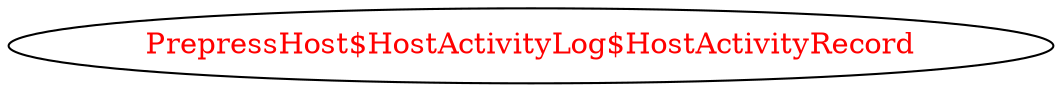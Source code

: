 digraph dependencyGraph {
 concentrate=true;
 ranksep="2.0";
 rankdir="LR"; 
 splines="ortho";
"PrepressHost$HostActivityLog$HostActivityRecord" [fontcolor="red"];
}